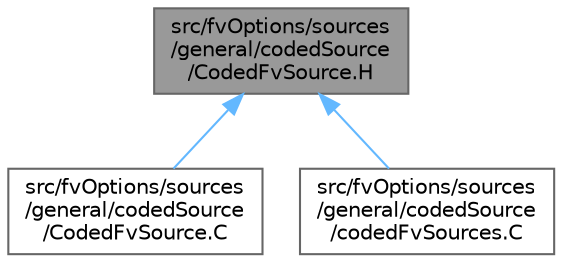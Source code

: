 digraph "src/fvOptions/sources/general/codedSource/CodedFvSource.H"
{
 // LATEX_PDF_SIZE
  bgcolor="transparent";
  edge [fontname=Helvetica,fontsize=10,labelfontname=Helvetica,labelfontsize=10];
  node [fontname=Helvetica,fontsize=10,shape=box,height=0.2,width=0.4];
  Node1 [id="Node000001",label="src/fvOptions/sources\l/general/codedSource\l/CodedFvSource.H",height=0.2,width=0.4,color="gray40", fillcolor="grey60", style="filled", fontcolor="black",tooltip=" "];
  Node1 -> Node2 [id="edge1_Node000001_Node000002",dir="back",color="steelblue1",style="solid",tooltip=" "];
  Node2 [id="Node000002",label="src/fvOptions/sources\l/general/codedSource\l/CodedFvSource.C",height=0.2,width=0.4,color="grey40", fillcolor="white", style="filled",URL="$CodedFvSource_8C.html",tooltip=" "];
  Node1 -> Node3 [id="edge2_Node000001_Node000003",dir="back",color="steelblue1",style="solid",tooltip=" "];
  Node3 [id="Node000003",label="src/fvOptions/sources\l/general/codedSource\l/codedFvSources.C",height=0.2,width=0.4,color="grey40", fillcolor="white", style="filled",URL="$codedFvSources_8C.html",tooltip=" "];
}
